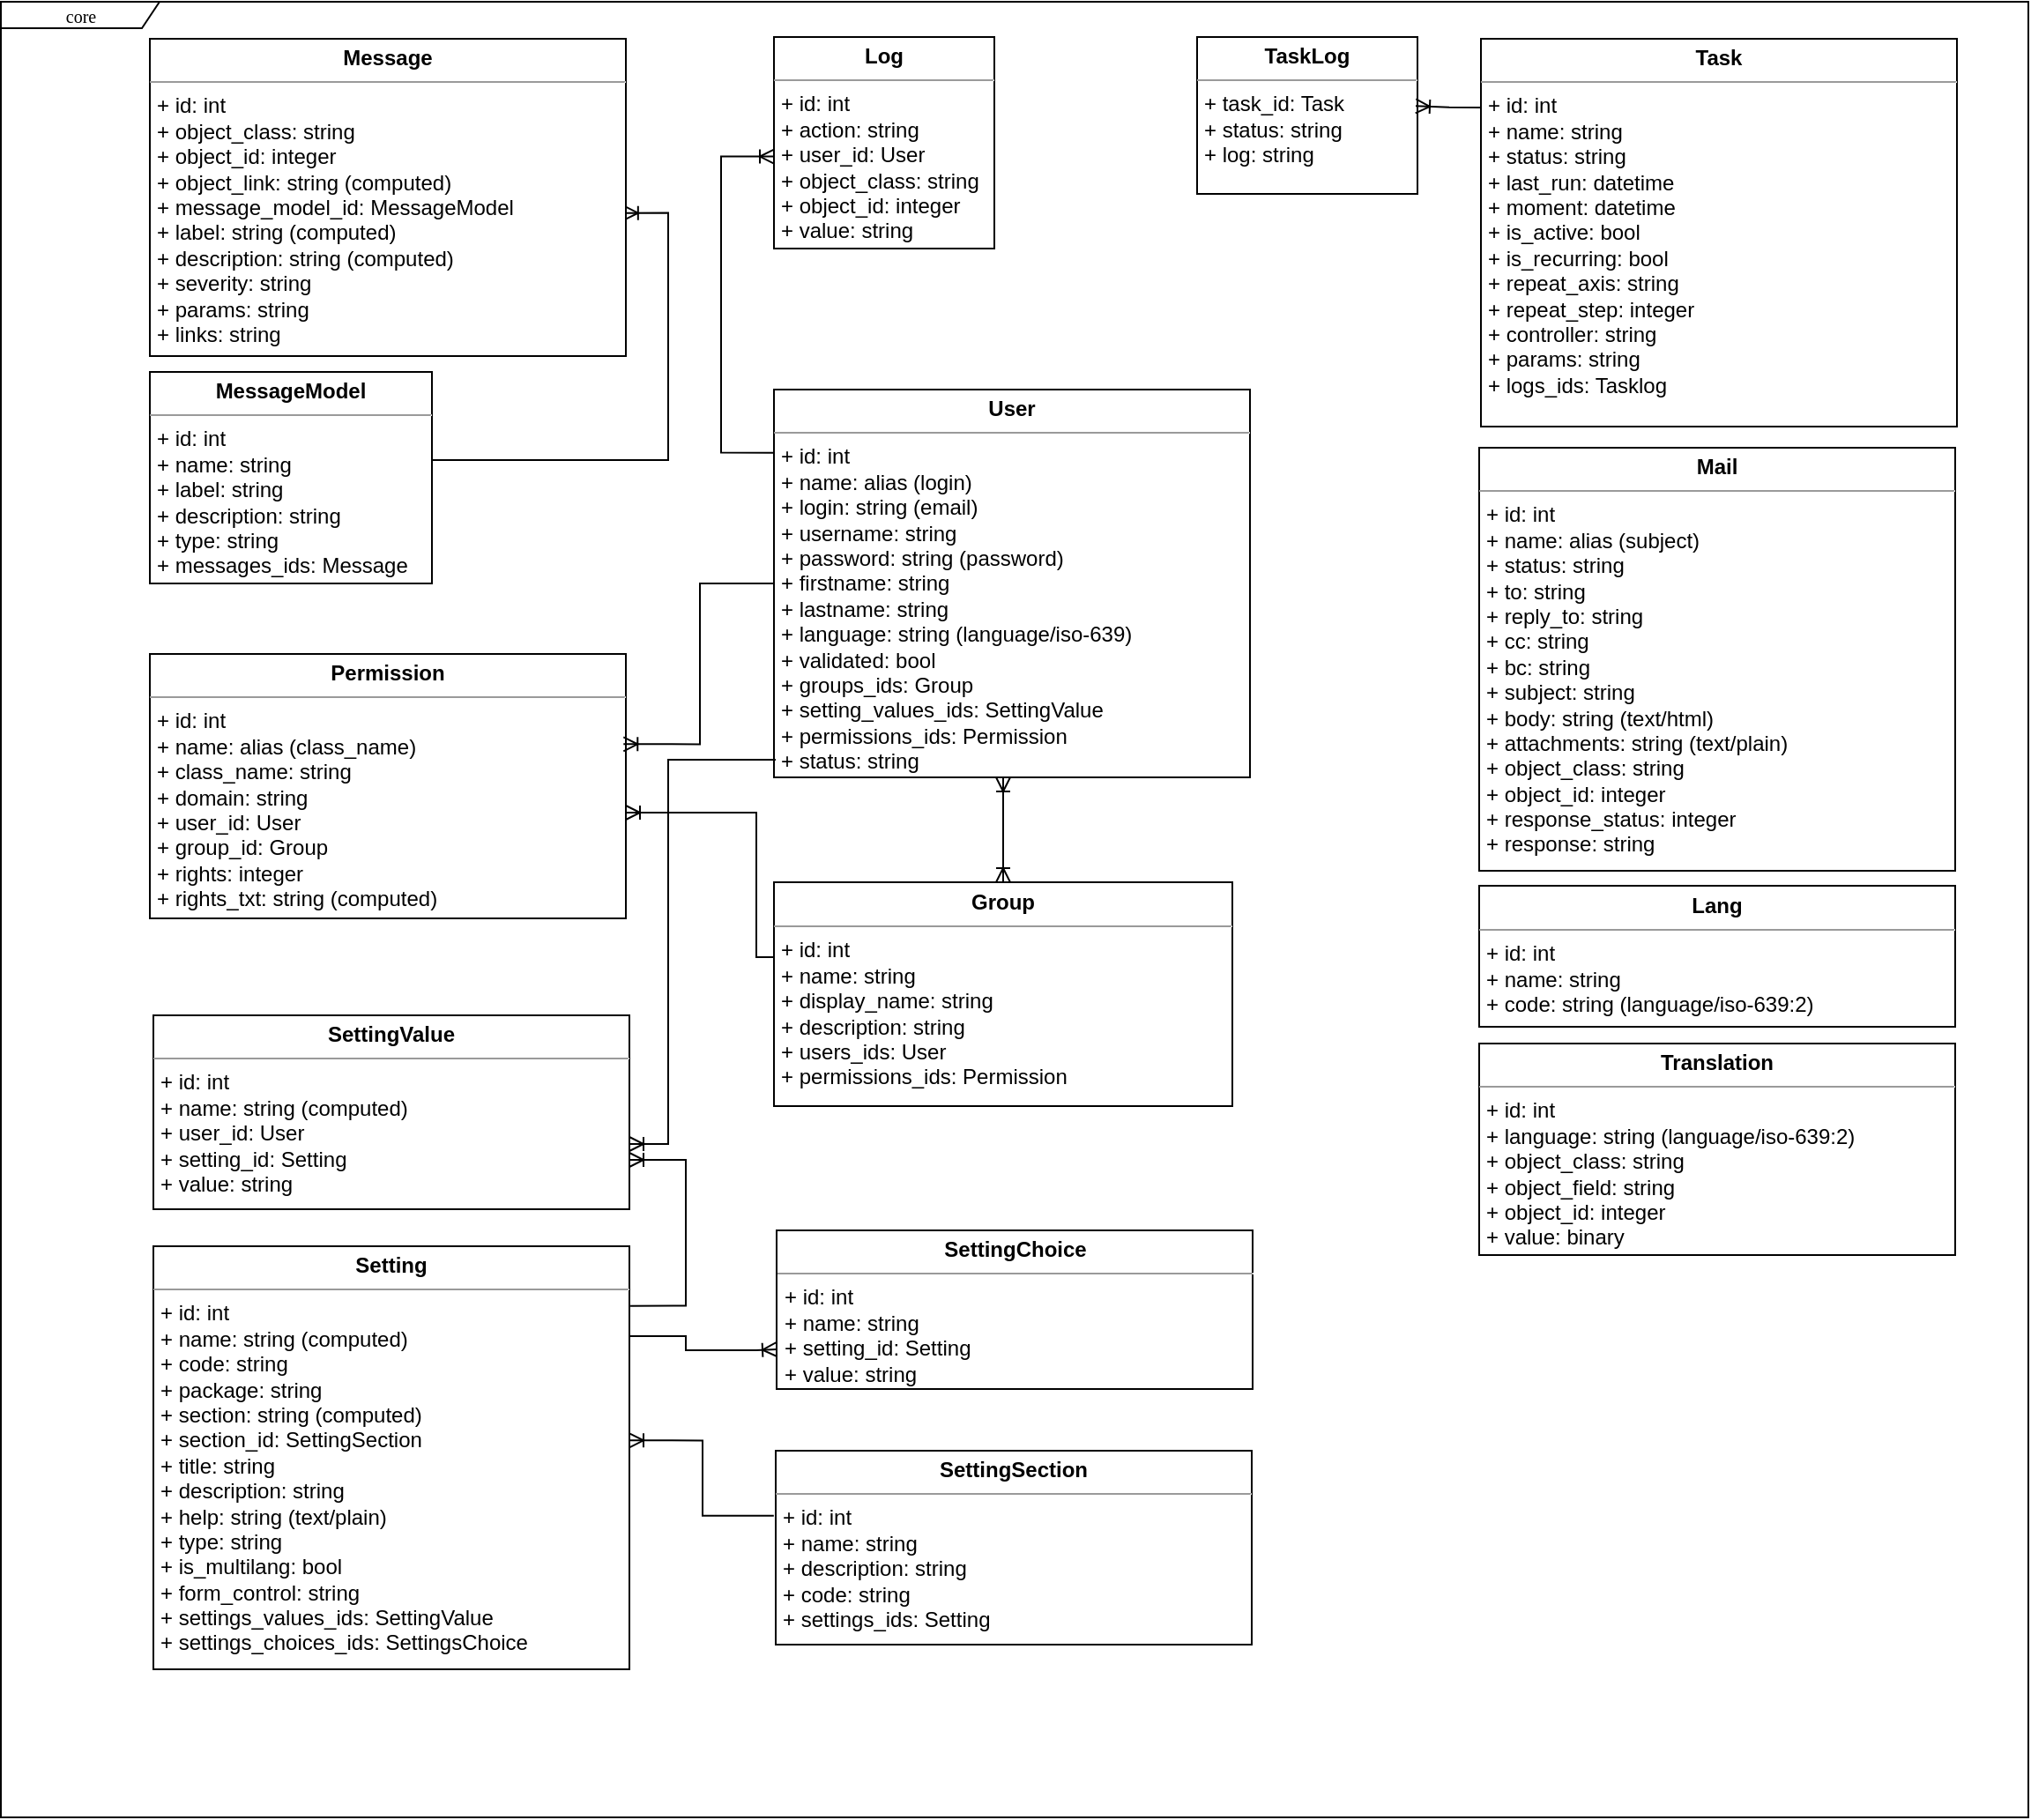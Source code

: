 <mxfile version="21.4.0" type="device">
  <diagram id="n9KKsoEx-RTPQoFeFstF" name="Page-1">
    <mxGraphModel dx="2603" dy="1515" grid="1" gridSize="10" guides="1" tooltips="1" connect="1" arrows="1" fold="1" page="1" pageScale="1" pageWidth="1169" pageHeight="827" math="0" shadow="0">
      <root>
        <mxCell id="0" />
        <mxCell id="1" parent="0" />
        <mxCell id="XRZnV64T6f37K4IIgm76-15" value="" style="edgeStyle=orthogonalEdgeStyle;rounded=0;orthogonalLoop=1;jettySize=auto;html=1;endArrow=ERoneToMany;endFill=0;startArrow=ERoneToMany;startFill=0;" parent="1" source="XRZnV64T6f37K4IIgm76-2" target="XRZnV64T6f37K4IIgm76-9" edge="1">
          <mxGeometry relative="1" as="geometry">
            <Array as="points">
              <mxPoint x="570" y="460" />
              <mxPoint x="570" y="460" />
            </Array>
          </mxGeometry>
        </mxCell>
        <mxCell id="XRZnV64T6f37K4IIgm76-2" value="&lt;p style=&quot;margin: 0px ; margin-top: 4px ; text-align: center&quot;&gt;&lt;b&gt;Group&lt;/b&gt;&lt;/p&gt;&lt;hr size=&quot;1&quot;&gt;&lt;p style=&quot;margin: 0px ; margin-left: 4px&quot;&gt;+ id: int&lt;/p&gt;&lt;p style=&quot;margin: 0px 0px 0px 4px;&quot;&gt;+ name: string&amp;nbsp;&lt;br&gt;&lt;/p&gt;&lt;p style=&quot;margin: 0px 0px 0px 4px;&quot;&gt;+ display_name: string&lt;/p&gt;&lt;p style=&quot;margin: 0px 0px 0px 4px;&quot;&gt;+ description: string&lt;/p&gt;&lt;p style=&quot;margin: 0px 0px 0px 4px;&quot;&gt;+ users_ids: User&lt;/p&gt;&lt;p style=&quot;margin: 0px 0px 0px 4px;&quot;&gt;+ permissions_ids: Permission&lt;/p&gt;" style="verticalAlign=top;align=left;overflow=fill;fontSize=12;fontFamily=Helvetica;html=1;rounded=0;shadow=0;comic=0;labelBackgroundColor=none;strokeWidth=1" parent="1" vertex="1">
          <mxGeometry x="440" y="499.5" width="260" height="127" as="geometry" />
        </mxCell>
        <mxCell id="XRZnV64T6f37K4IIgm76-3" value="&lt;p style=&quot;margin: 0px ; margin-top: 4px ; text-align: center&quot;&gt;&lt;b&gt;Lang&lt;/b&gt;&lt;/p&gt;&lt;hr size=&quot;1&quot;&gt;&lt;p style=&quot;margin: 0px ; margin-left: 4px&quot;&gt;+ id: int&lt;/p&gt;&lt;p style=&quot;margin: 0px 0px 0px 4px;&quot;&gt;+ name: string&lt;br&gt;&lt;/p&gt;&lt;p style=&quot;margin: 0px 0px 0px 4px;&quot;&gt;+ code: string (language/iso-639:2)&lt;/p&gt;" style="verticalAlign=top;align=left;overflow=fill;fontSize=12;fontFamily=Helvetica;html=1;rounded=0;shadow=0;comic=0;labelBackgroundColor=none;strokeWidth=1" parent="1" vertex="1">
          <mxGeometry x="840" y="501.5" width="270" height="80" as="geometry" />
        </mxCell>
        <mxCell id="XRZnV64T6f37K4IIgm76-18" style="edgeStyle=orthogonalEdgeStyle;rounded=0;orthogonalLoop=1;jettySize=auto;html=1;startArrow=ERoneToMany;startFill=0;endArrow=none;endFill=0;entryX=0;entryY=0.172;entryDx=0;entryDy=0;entryPerimeter=0;exitX=0;exitY=0.565;exitDx=0;exitDy=0;exitPerimeter=0;" parent="1" source="XRZnV64T6f37K4IIgm76-4" edge="1">
          <mxGeometry relative="1" as="geometry">
            <mxPoint x="449.5" y="98.0" as="sourcePoint" />
            <mxPoint x="440" y="255.84" as="targetPoint" />
            <Array as="points">
              <mxPoint x="410" y="88" />
              <mxPoint x="410" y="256" />
            </Array>
          </mxGeometry>
        </mxCell>
        <mxCell id="XRZnV64T6f37K4IIgm76-4" value="&lt;p style=&quot;margin: 0px ; margin-top: 4px ; text-align: center&quot;&gt;&lt;b&gt;Log&lt;/b&gt;&lt;/p&gt;&lt;hr size=&quot;1&quot;&gt;&lt;p style=&quot;margin: 0px ; margin-left: 4px&quot;&gt;+ id: int&lt;/p&gt;&lt;p style=&quot;margin: 0px 0px 0px 4px;&quot;&gt;+ action: string&lt;/p&gt;&lt;p style=&quot;margin: 0px 0px 0px 4px;&quot;&gt;+ user_id: User&lt;/p&gt;&lt;p style=&quot;margin: 0px 0px 0px 4px;&quot;&gt;+ object_class: string&lt;/p&gt;&lt;p style=&quot;margin: 0px 0px 0px 4px;&quot;&gt;+ object_id: integer&lt;/p&gt;&lt;p style=&quot;margin: 0px 0px 0px 4px;&quot;&gt;+ value: string&lt;/p&gt;" style="verticalAlign=top;align=left;overflow=fill;fontSize=12;fontFamily=Helvetica;html=1;rounded=0;shadow=0;comic=0;labelBackgroundColor=none;strokeWidth=1" parent="1" vertex="1">
          <mxGeometry x="440" y="20" width="125" height="120" as="geometry" />
        </mxCell>
        <mxCell id="XRZnV64T6f37K4IIgm76-5" value="&lt;p style=&quot;margin: 0px ; margin-top: 4px ; text-align: center&quot;&gt;&lt;b&gt;Mail&lt;/b&gt;&lt;/p&gt;&lt;hr size=&quot;1&quot;&gt;&lt;p style=&quot;margin: 0px ; margin-left: 4px&quot;&gt;+ id: int&lt;/p&gt;&lt;p style=&quot;margin: 0px 0px 0px 4px;&quot;&gt;+ name: alias (subject)&lt;/p&gt;&lt;p style=&quot;margin: 0px 0px 0px 4px;&quot;&gt;+ status: string&lt;/p&gt;&lt;p style=&quot;margin: 0px 0px 0px 4px;&quot;&gt;+ to: string&lt;/p&gt;&lt;p style=&quot;margin: 0px 0px 0px 4px;&quot;&gt;+ reply_to: string&lt;/p&gt;&lt;p style=&quot;margin: 0px 0px 0px 4px;&quot;&gt;+ cc: string&lt;/p&gt;&lt;p style=&quot;margin: 0px 0px 0px 4px;&quot;&gt;+ bc: string&lt;/p&gt;&lt;p style=&quot;margin: 0px 0px 0px 4px;&quot;&gt;+ subject: string&lt;/p&gt;&lt;p style=&quot;margin: 0px 0px 0px 4px;&quot;&gt;+ body: string (text/html)&lt;/p&gt;&lt;p style=&quot;margin: 0px 0px 0px 4px;&quot;&gt;+ attachments: string (text/plain)&lt;/p&gt;&lt;p style=&quot;margin: 0px 0px 0px 4px;&quot;&gt;+ object_class: string&lt;/p&gt;&lt;p style=&quot;margin: 0px 0px 0px 4px;&quot;&gt;+ object_id: integer&lt;/p&gt;&lt;p style=&quot;margin: 0px 0px 0px 4px;&quot;&gt;+ response_status: integer&lt;/p&gt;&lt;p style=&quot;margin: 0px 0px 0px 4px;&quot;&gt;+ response: string&lt;/p&gt;&lt;p style=&quot;margin: 0px 0px 0px 4px;&quot;&gt;&lt;br&gt;&lt;/p&gt;&lt;p style=&quot;margin: 0px 0px 0px 4px;&quot;&gt;&lt;br&gt;&lt;/p&gt;" style="verticalAlign=top;align=left;overflow=fill;fontSize=12;fontFamily=Helvetica;html=1;rounded=0;shadow=0;comic=0;labelBackgroundColor=none;strokeWidth=1" parent="1" vertex="1">
          <mxGeometry x="840" y="253" width="270" height="240" as="geometry" />
        </mxCell>
        <mxCell id="XRZnV64T6f37K4IIgm76-6" value="&lt;p style=&quot;margin: 0px ; margin-top: 4px ; text-align: center&quot;&gt;&lt;b&gt;Permission&lt;/b&gt;&lt;/p&gt;&lt;hr size=&quot;1&quot;&gt;&lt;p style=&quot;margin: 0px ; margin-left: 4px&quot;&gt;+ id: int&lt;/p&gt;&lt;p style=&quot;margin: 0px 0px 0px 4px;&quot;&gt;+ name: alias (class_name)&lt;/p&gt;&lt;p style=&quot;margin: 0px 0px 0px 4px;&quot;&gt;+ class_name: string&lt;/p&gt;&lt;p style=&quot;margin: 0px 0px 0px 4px;&quot;&gt;+ domain: string&lt;/p&gt;&lt;p style=&quot;margin: 0px 0px 0px 4px;&quot;&gt;+ user_id: User&lt;br&gt;&lt;/p&gt;&lt;p style=&quot;margin: 0px 0px 0px 4px;&quot;&gt;+ group_id: Group&lt;/p&gt;&lt;p style=&quot;margin: 0px 0px 0px 4px;&quot;&gt;&lt;span style=&quot;background-color: initial;&quot;&gt;+ rights: integer&lt;/span&gt;&lt;br&gt;&lt;/p&gt;&lt;p style=&quot;margin: 0px 0px 0px 4px;&quot;&gt;+ rights_txt: string (computed)&lt;/p&gt;&lt;p style=&quot;margin: 0px 0px 0px 4px;&quot;&gt;&lt;br&gt;&lt;/p&gt;&lt;p style=&quot;margin: 0px 0px 0px 4px;&quot;&gt;&lt;br&gt;&lt;/p&gt;&lt;p style=&quot;margin: 0px 0px 0px 4px;&quot;&gt;&lt;br&gt;&lt;/p&gt;" style="verticalAlign=top;align=left;overflow=fill;fontSize=12;fontFamily=Helvetica;html=1;rounded=0;shadow=0;comic=0;labelBackgroundColor=none;strokeWidth=1" parent="1" vertex="1">
          <mxGeometry x="86" y="370" width="270" height="150" as="geometry" />
        </mxCell>
        <mxCell id="XRZnV64T6f37K4IIgm76-7" value="&lt;p style=&quot;margin: 0px ; margin-top: 4px ; text-align: center&quot;&gt;&lt;b&gt;Task&lt;/b&gt;&lt;/p&gt;&lt;hr size=&quot;1&quot;&gt;&lt;p style=&quot;margin: 0px ; margin-left: 4px&quot;&gt;+ id: int&lt;/p&gt;&lt;p style=&quot;margin: 0px 0px 0px 4px;&quot;&gt;+ name: string&lt;/p&gt;&lt;p style=&quot;margin: 0px 0px 0px 4px;&quot;&gt;+ status: string&lt;/p&gt;&lt;p style=&quot;margin: 0px 0px 0px 4px;&quot;&gt;+ last_run: datetime&lt;/p&gt;&lt;p style=&quot;margin: 0px 0px 0px 4px;&quot;&gt;+ moment: datetime&lt;/p&gt;&lt;p style=&quot;margin: 0px 0px 0px 4px;&quot;&gt;+ is_active: bool&lt;/p&gt;&lt;p style=&quot;margin: 0px 0px 0px 4px;&quot;&gt;+ is_recurring: bool&lt;/p&gt;&lt;p style=&quot;margin: 0px 0px 0px 4px;&quot;&gt;+ repeat_axis: string&lt;/p&gt;&lt;p style=&quot;margin: 0px 0px 0px 4px;&quot;&gt;+ repeat_step: integer&lt;/p&gt;&lt;p style=&quot;margin: 0px 0px 0px 4px;&quot;&gt;+ controller: string&lt;/p&gt;&lt;p style=&quot;margin: 0px 0px 0px 4px;&quot;&gt;+ params: string&lt;/p&gt;&lt;p style=&quot;margin: 0px 0px 0px 4px;&quot;&gt;+&amp;nbsp;logs_ids: Tasklog&lt;/p&gt;&lt;p style=&quot;margin: 0px 0px 0px 4px;&quot;&gt;&lt;br&gt;&lt;/p&gt;&lt;p style=&quot;margin: 0px 0px 0px 4px;&quot;&gt;&lt;br&gt;&lt;/p&gt;" style="verticalAlign=top;align=left;overflow=fill;fontSize=12;fontFamily=Helvetica;html=1;rounded=0;shadow=0;comic=0;labelBackgroundColor=none;strokeWidth=1" parent="1" vertex="1">
          <mxGeometry x="841" y="21" width="270" height="220" as="geometry" />
        </mxCell>
        <mxCell id="XRZnV64T6f37K4IIgm76-8" value="&lt;p style=&quot;margin: 0px ; margin-top: 4px ; text-align: center&quot;&gt;&lt;b&gt;Translation&lt;/b&gt;&lt;/p&gt;&lt;hr size=&quot;1&quot;&gt;&lt;p style=&quot;margin: 0px ; margin-left: 4px&quot;&gt;+ id: int&lt;/p&gt;&lt;p style=&quot;margin: 0px 0px 0px 4px;&quot;&gt;+ language: string (language/iso-639:2)&lt;/p&gt;&lt;p style=&quot;margin: 0px 0px 0px 4px;&quot;&gt;+ object_class: string&lt;/p&gt;&lt;p style=&quot;margin: 0px 0px 0px 4px;&quot;&gt;+ object_field: string&lt;/p&gt;&lt;p style=&quot;margin: 0px 0px 0px 4px;&quot;&gt;+ object_id: integer&lt;/p&gt;&lt;p style=&quot;margin: 0px 0px 0px 4px;&quot;&gt;+ value: binary&lt;/p&gt;&lt;p style=&quot;margin: 0px 0px 0px 4px;&quot;&gt;&lt;br&gt;&lt;/p&gt;&lt;p style=&quot;margin: 0px 0px 0px 4px;&quot;&gt;&lt;br&gt;&lt;/p&gt;&lt;p style=&quot;margin: 0px 0px 0px 4px;&quot;&gt;&lt;br&gt;&lt;/p&gt;" style="verticalAlign=top;align=left;overflow=fill;fontSize=12;fontFamily=Helvetica;html=1;rounded=0;shadow=0;comic=0;labelBackgroundColor=none;strokeWidth=1" parent="1" vertex="1">
          <mxGeometry x="840" y="591" width="270" height="120" as="geometry" />
        </mxCell>
        <mxCell id="XRZnV64T6f37K4IIgm76-9" value="&lt;p style=&quot;margin: 0px ; margin-top: 4px ; text-align: center&quot;&gt;&lt;b&gt;User&lt;/b&gt;&lt;/p&gt;&lt;hr size=&quot;1&quot;&gt;&lt;p style=&quot;margin: 0px ; margin-left: 4px&quot;&gt;+ id: int&lt;/p&gt;&lt;p style=&quot;margin: 0px 0px 0px 4px;&quot;&gt;+ name: alias (login)&lt;/p&gt;&lt;p style=&quot;margin: 0px 0px 0px 4px;&quot;&gt;+ login: string (email)&lt;/p&gt;&lt;p style=&quot;margin: 0px 0px 0px 4px;&quot;&gt;+ username: string&lt;/p&gt;&lt;p style=&quot;margin: 0px 0px 0px 4px;&quot;&gt;+ password: string (password)&lt;/p&gt;&lt;p style=&quot;margin: 0px 0px 0px 4px;&quot;&gt;+ firstname: string&lt;/p&gt;&lt;p style=&quot;margin: 0px 0px 0px 4px;&quot;&gt;+ lastname: string&lt;/p&gt;&lt;p style=&quot;margin: 0px 0px 0px 4px;&quot;&gt;+ language: string (language/iso-639)&lt;/p&gt;&lt;p style=&quot;margin: 0px 0px 0px 4px;&quot;&gt;+ validated: bool&lt;/p&gt;&lt;p style=&quot;margin: 0px 0px 0px 4px;&quot;&gt;+ groups_ids: Group&lt;/p&gt;&lt;p style=&quot;margin: 0px 0px 0px 4px;&quot;&gt;+ setting_values_ids: SettingValue&lt;/p&gt;&lt;p style=&quot;margin: 0px 0px 0px 4px;&quot;&gt;+ permissions_ids: Permission&lt;/p&gt;&lt;p style=&quot;margin: 0px 0px 0px 4px;&quot;&gt;+ status: string&lt;/p&gt;&lt;p style=&quot;margin: 0px 0px 0px 4px;&quot;&gt;&lt;br&gt;&lt;/p&gt;&lt;p style=&quot;margin: 0px 0px 0px 4px;&quot;&gt;&lt;br&gt;&lt;/p&gt;&lt;p style=&quot;margin: 0px 0px 0px 4px;&quot;&gt;&lt;br&gt;&lt;/p&gt;" style="verticalAlign=top;align=left;overflow=fill;fontSize=12;fontFamily=Helvetica;html=1;rounded=0;shadow=0;comic=0;labelBackgroundColor=none;strokeWidth=1" parent="1" vertex="1">
          <mxGeometry x="440" y="220" width="270" height="220" as="geometry" />
        </mxCell>
        <mxCell id="XRZnV64T6f37K4IIgm76-12" value="&lt;p style=&quot;margin: 0px ; margin-top: 4px ; text-align: center&quot;&gt;&lt;b&gt;Setting&lt;/b&gt;&lt;/p&gt;&lt;hr size=&quot;1&quot;&gt;&lt;p style=&quot;margin: 0px ; margin-left: 4px&quot;&gt;+ id: int&lt;/p&gt;&lt;p style=&quot;margin: 0px 0px 0px 4px;&quot;&gt;+ name: string (computed)&lt;/p&gt;&lt;p style=&quot;margin: 0px 0px 0px 4px;&quot;&gt;+ code: string&lt;/p&gt;&lt;p style=&quot;margin: 0px 0px 0px 4px;&quot;&gt;+ package: string&lt;/p&gt;&lt;p style=&quot;margin: 0px 0px 0px 4px;&quot;&gt;+ section: string (computed)&lt;/p&gt;&lt;p style=&quot;margin: 0px 0px 0px 4px;&quot;&gt;+ section_id: SettingSection&lt;/p&gt;&lt;p style=&quot;margin: 0px 0px 0px 4px;&quot;&gt;+ title: string&lt;/p&gt;&lt;p style=&quot;margin: 0px 0px 0px 4px;&quot;&gt;+ description: string&lt;/p&gt;&lt;p style=&quot;margin: 0px 0px 0px 4px;&quot;&gt;+ help: string (text/plain)&lt;/p&gt;&lt;p style=&quot;margin: 0px 0px 0px 4px;&quot;&gt;+ type: string&lt;/p&gt;&lt;p style=&quot;margin: 0px 0px 0px 4px;&quot;&gt;+ is_multilang: bool&lt;/p&gt;&lt;p style=&quot;margin: 0px 0px 0px 4px;&quot;&gt;+ form_control: string&lt;/p&gt;&lt;p style=&quot;margin: 0px 0px 0px 4px;&quot;&gt;+ settings_values_ids: SettingValue&lt;/p&gt;&lt;p style=&quot;margin: 0px 0px 0px 4px;&quot;&gt;+ settings_choices_ids: SettingsChoice&lt;/p&gt;&lt;p style=&quot;margin: 0px 0px 0px 4px;&quot;&gt;&lt;br&gt;&lt;/p&gt;&lt;p style=&quot;margin: 0px 0px 0px 4px;&quot;&gt;&lt;br&gt;&lt;/p&gt;&lt;p style=&quot;margin: 0px 0px 0px 4px;&quot;&gt;&lt;br&gt;&lt;/p&gt;" style="verticalAlign=top;align=left;overflow=fill;fontSize=12;fontFamily=Helvetica;html=1;rounded=0;shadow=0;comic=0;labelBackgroundColor=none;strokeWidth=1" parent="1" vertex="1">
          <mxGeometry x="88" y="706" width="270" height="240" as="geometry" />
        </mxCell>
        <mxCell id="XRZnV64T6f37K4IIgm76-13" value="&lt;p style=&quot;margin: 0px ; margin-top: 4px ; text-align: center&quot;&gt;&lt;b&gt;SettingChoice&lt;/b&gt;&lt;/p&gt;&lt;hr size=&quot;1&quot;&gt;&lt;p style=&quot;margin: 0px ; margin-left: 4px&quot;&gt;+ id: int&lt;/p&gt;&lt;p style=&quot;margin: 0px 0px 0px 4px;&quot;&gt;+ name: string&lt;/p&gt;&lt;p style=&quot;margin: 0px 0px 0px 4px;&quot;&gt;+ setting_id: Setting&lt;/p&gt;&lt;p style=&quot;margin: 0px 0px 0px 4px;&quot;&gt;+ value: string&lt;/p&gt;&lt;p style=&quot;margin: 0px 0px 0px 4px;&quot;&gt;&lt;br&gt;&lt;/p&gt;&lt;p style=&quot;margin: 0px 0px 0px 4px;&quot;&gt;&lt;br&gt;&lt;/p&gt;&lt;p style=&quot;margin: 0px 0px 0px 4px;&quot;&gt;&lt;br&gt;&lt;/p&gt;" style="verticalAlign=top;align=left;overflow=fill;fontSize=12;fontFamily=Helvetica;html=1;rounded=0;shadow=0;comic=0;labelBackgroundColor=none;strokeWidth=1" parent="1" vertex="1">
          <mxGeometry x="441.5" y="697" width="270" height="90" as="geometry" />
        </mxCell>
        <mxCell id="XRZnV64T6f37K4IIgm76-14" value="&lt;p style=&quot;margin: 0px ; margin-top: 4px ; text-align: center&quot;&gt;&lt;b&gt;SettingSection&lt;/b&gt;&lt;/p&gt;&lt;hr size=&quot;1&quot;&gt;&lt;p style=&quot;margin: 0px ; margin-left: 4px&quot;&gt;+ id: int&lt;/p&gt;&lt;p style=&quot;margin: 0px 0px 0px 4px;&quot;&gt;+ name: string&lt;/p&gt;&lt;p style=&quot;margin: 0px 0px 0px 4px;&quot;&gt;+ description: string&lt;/p&gt;&lt;p style=&quot;margin: 0px 0px 0px 4px;&quot;&gt;+ code: string&lt;/p&gt;&lt;p style=&quot;margin: 0px 0px 0px 4px;&quot;&gt;+ settings_ids: Setting&lt;/p&gt;&lt;p style=&quot;margin: 0px 0px 0px 4px;&quot;&gt;&lt;br&gt;&lt;/p&gt;&lt;p style=&quot;margin: 0px 0px 0px 4px;&quot;&gt;&lt;br&gt;&lt;/p&gt;&lt;p style=&quot;margin: 0px 0px 0px 4px;&quot;&gt;&lt;br&gt;&lt;/p&gt;" style="verticalAlign=top;align=left;overflow=fill;fontSize=12;fontFamily=Helvetica;html=1;rounded=0;shadow=0;comic=0;labelBackgroundColor=none;strokeWidth=1" parent="1" vertex="1">
          <mxGeometry x="441" y="822" width="270" height="110" as="geometry" />
        </mxCell>
        <mxCell id="XRZnV64T6f37K4IIgm76-23" style="edgeStyle=orthogonalEdgeStyle;rounded=0;orthogonalLoop=1;jettySize=auto;html=1;startArrow=none;startFill=0;endArrow=ERoneToMany;endFill=0;exitX=1;exitY=0.25;exitDx=0;exitDy=0;entryX=0.996;entryY=0.549;entryDx=0;entryDy=0;entryPerimeter=0;" parent="1" source="XRZnV64T6f37K4IIgm76-22" target="XRZnV64T6f37K4IIgm76-21" edge="1">
          <mxGeometry relative="1" as="geometry">
            <Array as="points">
              <mxPoint x="380" y="260" />
              <mxPoint x="380" y="120" />
            </Array>
            <mxPoint x="200" y="259" as="sourcePoint" />
            <mxPoint x="310" y="120" as="targetPoint" />
          </mxGeometry>
        </mxCell>
        <mxCell id="XRZnV64T6f37K4IIgm76-21" value="&lt;p style=&quot;margin: 0px ; margin-top: 4px ; text-align: center&quot;&gt;&lt;b&gt;Message&lt;/b&gt;&lt;/p&gt;&lt;hr size=&quot;1&quot;&gt;&lt;p style=&quot;margin: 0px ; margin-left: 4px&quot;&gt;+ id: int&lt;/p&gt;&lt;p style=&quot;margin: 0px 0px 0px 4px;&quot;&gt;+ object_class: string&lt;/p&gt;&lt;p style=&quot;margin: 0px 0px 0px 4px;&quot;&gt;+ object_id: integer&lt;/p&gt;&lt;p style=&quot;margin: 0px 0px 0px 4px;&quot;&gt;+ object_link: string (computed)&lt;/p&gt;&lt;p style=&quot;margin: 0px 0px 0px 4px;&quot;&gt;+ message_model_id: MessageModel&lt;/p&gt;&lt;p style=&quot;margin: 0px 0px 0px 4px;&quot;&gt;+ label: string (computed)&lt;/p&gt;&lt;p style=&quot;margin: 0px 0px 0px 4px;&quot;&gt;+ description: string (computed)&lt;/p&gt;&lt;p style=&quot;margin: 0px 0px 0px 4px;&quot;&gt;+ severity: string&lt;/p&gt;&lt;p style=&quot;margin: 0px 0px 0px 4px;&quot;&gt;+ params: string&lt;/p&gt;&lt;p style=&quot;margin: 0px 0px 0px 4px;&quot;&gt;+ links: string&lt;/p&gt;&lt;p style=&quot;margin: 0px 0px 0px 4px;&quot;&gt;&lt;br&gt;&lt;/p&gt;&lt;p style=&quot;margin: 0px 0px 0px 4px;&quot;&gt;&lt;br&gt;&lt;/p&gt;&lt;p style=&quot;margin: 0px 0px 0px 4px;&quot;&gt;&lt;br&gt;&lt;/p&gt;" style="verticalAlign=top;align=left;overflow=fill;fontSize=12;fontFamily=Helvetica;html=1;rounded=0;shadow=0;comic=0;labelBackgroundColor=none;strokeWidth=1" parent="1" vertex="1">
          <mxGeometry x="86" y="21" width="270" height="180" as="geometry" />
        </mxCell>
        <mxCell id="XRZnV64T6f37K4IIgm76-22" value="&lt;p style=&quot;margin: 0px ; margin-top: 4px ; text-align: center&quot;&gt;&lt;b&gt;MessageModel&lt;/b&gt;&lt;/p&gt;&lt;hr size=&quot;1&quot;&gt;&lt;p style=&quot;margin: 0px ; margin-left: 4px&quot;&gt;+ id: int&lt;/p&gt;&lt;p style=&quot;margin: 0px 0px 0px 4px;&quot;&gt;+ name: string&lt;/p&gt;&lt;p style=&quot;margin: 0px 0px 0px 4px;&quot;&gt;+ label: string&lt;/p&gt;&lt;p style=&quot;margin: 0px 0px 0px 4px;&quot;&gt;+ description: string&lt;/p&gt;&lt;p style=&quot;margin: 0px 0px 0px 4px;&quot;&gt;+ type: string&lt;/p&gt;&lt;p style=&quot;margin: 0px 0px 0px 4px;&quot;&gt;+ messages_ids: Message&lt;/p&gt;&lt;p style=&quot;margin: 0px 0px 0px 4px;&quot;&gt;&lt;br&gt;&lt;/p&gt;&lt;p style=&quot;margin: 0px 0px 0px 4px;&quot;&gt;&lt;br&gt;&lt;/p&gt;&lt;p style=&quot;margin: 0px 0px 0px 4px;&quot;&gt;&lt;br&gt;&lt;/p&gt;" style="verticalAlign=top;align=left;overflow=fill;fontSize=12;fontFamily=Helvetica;html=1;rounded=0;shadow=0;comic=0;labelBackgroundColor=none;strokeWidth=1" parent="1" vertex="1">
          <mxGeometry x="86" y="210" width="160" height="120" as="geometry" />
        </mxCell>
        <mxCell id="ifd-lr-HO9qzZrLg1Oaq-5" value="" style="edgeStyle=orthogonalEdgeStyle;fontSize=12;html=1;endArrow=ERoneToMany;rounded=0;" edge="1" parent="1">
          <mxGeometry width="100" height="100" relative="1" as="geometry">
            <mxPoint x="440" y="542" as="sourcePoint" />
            <mxPoint x="356" y="460" as="targetPoint" />
            <Array as="points">
              <mxPoint x="430" y="542" />
              <mxPoint x="430" y="460" />
            </Array>
          </mxGeometry>
        </mxCell>
        <mxCell id="ifd-lr-HO9qzZrLg1Oaq-6" value="" style="edgeStyle=orthogonalEdgeStyle;fontSize=12;html=1;endArrow=ERoneToMany;rounded=0;entryX=0.995;entryY=0.341;entryDx=0;entryDy=0;entryPerimeter=0;exitX=0;exitY=0.5;exitDx=0;exitDy=0;" edge="1" parent="1" source="XRZnV64T6f37K4IIgm76-9" target="XRZnV64T6f37K4IIgm76-6">
          <mxGeometry width="100" height="100" relative="1" as="geometry">
            <mxPoint x="521" y="270" as="sourcePoint" />
            <mxPoint x="480" y="440" as="targetPoint" />
          </mxGeometry>
        </mxCell>
        <mxCell id="ifd-lr-HO9qzZrLg1Oaq-16" value="&lt;p style=&quot;margin: 0px ; margin-top: 4px ; text-align: center&quot;&gt;&lt;b&gt;SettingValue&lt;/b&gt;&lt;/p&gt;&lt;hr size=&quot;1&quot;&gt;&lt;p style=&quot;margin: 0px ; margin-left: 4px&quot;&gt;+ id: int&lt;/p&gt;&lt;p style=&quot;margin: 0px 0px 0px 4px;&quot;&gt;+ name: string (computed)&lt;/p&gt;&lt;p style=&quot;margin: 0px 0px 0px 4px;&quot;&gt;+ user_id: User&lt;br&gt;&lt;/p&gt;&lt;p style=&quot;margin: 0px 0px 0px 4px;&quot;&gt;+ setting_id: Setting&lt;/p&gt;&lt;p style=&quot;margin: 0px 0px 0px 4px;&quot;&gt;&lt;span style=&quot;background-color: initial;&quot;&gt;+ value: string&lt;/span&gt;&lt;br&gt;&lt;/p&gt;&lt;p style=&quot;margin: 0px 0px 0px 4px;&quot;&gt;&lt;br&gt;&lt;/p&gt;&lt;p style=&quot;margin: 0px 0px 0px 4px;&quot;&gt;&lt;br&gt;&lt;/p&gt;&lt;p style=&quot;margin: 0px 0px 0px 4px;&quot;&gt;&lt;br&gt;&lt;/p&gt;" style="verticalAlign=top;align=left;overflow=fill;fontSize=12;fontFamily=Helvetica;html=1;rounded=0;shadow=0;comic=0;labelBackgroundColor=none;strokeWidth=1" vertex="1" parent="1">
          <mxGeometry x="88" y="575" width="270" height="110" as="geometry" />
        </mxCell>
        <mxCell id="ifd-lr-HO9qzZrLg1Oaq-22" value="" style="edgeStyle=orthogonalEdgeStyle;fontSize=12;html=1;endArrow=ERoneToMany;rounded=0;" edge="1" parent="1">
          <mxGeometry width="100" height="100" relative="1" as="geometry">
            <mxPoint x="440" y="430" as="sourcePoint" />
            <mxPoint x="358" y="648" as="targetPoint" />
            <Array as="points">
              <mxPoint x="441" y="430" />
              <mxPoint x="380" y="430" />
              <mxPoint x="380" y="648" />
            </Array>
          </mxGeometry>
        </mxCell>
        <mxCell id="ifd-lr-HO9qzZrLg1Oaq-23" value="" style="edgeStyle=orthogonalEdgeStyle;fontSize=12;html=1;endArrow=ERoneToMany;rounded=0;exitX=1.002;exitY=0.141;exitDx=0;exitDy=0;exitPerimeter=0;" edge="1" parent="1" source="XRZnV64T6f37K4IIgm76-12">
          <mxGeometry width="100" height="100" relative="1" as="geometry">
            <mxPoint x="358" y="767" as="sourcePoint" />
            <mxPoint x="358" y="657" as="targetPoint" />
            <Array as="points">
              <mxPoint x="390" y="740" />
              <mxPoint x="390" y="657" />
            </Array>
          </mxGeometry>
        </mxCell>
        <mxCell id="ifd-lr-HO9qzZrLg1Oaq-25" value="&lt;p style=&quot;margin: 0px ; margin-top: 4px ; text-align: center&quot;&gt;&lt;b&gt;TaskLog&lt;/b&gt;&lt;/p&gt;&lt;hr size=&quot;1&quot;&gt;&lt;p style=&quot;margin: 0px ; margin-left: 4px&quot;&gt;+ task_id: Task&lt;/p&gt;&lt;p style=&quot;margin: 0px 0px 0px 4px;&quot;&gt;+ status: string&lt;/p&gt;&lt;p style=&quot;margin: 0px 0px 0px 4px;&quot;&gt;+ log: string&lt;br&gt;&lt;/p&gt;" style="verticalAlign=top;align=left;overflow=fill;fontSize=12;fontFamily=Helvetica;html=1;rounded=0;shadow=0;comic=0;labelBackgroundColor=none;strokeWidth=1" vertex="1" parent="1">
          <mxGeometry x="680" y="20" width="125" height="89" as="geometry" />
        </mxCell>
        <mxCell id="ifd-lr-HO9qzZrLg1Oaq-26" value="" style="edgeStyle=orthogonalEdgeStyle;fontSize=12;html=1;endArrow=ERoneToMany;rounded=0;exitX=-0.001;exitY=0.177;exitDx=0;exitDy=0;exitPerimeter=0;entryX=0.992;entryY=0.44;entryDx=0;entryDy=0;entryPerimeter=0;" edge="1" parent="1" source="XRZnV64T6f37K4IIgm76-7" target="ifd-lr-HO9qzZrLg1Oaq-25">
          <mxGeometry width="100" height="100" relative="1" as="geometry">
            <mxPoint x="590" y="70" as="sourcePoint" />
            <mxPoint x="810" y="80" as="targetPoint" />
          </mxGeometry>
        </mxCell>
        <mxCell id="ifd-lr-HO9qzZrLg1Oaq-28" value="" style="edgeStyle=orthogonalEdgeStyle;fontSize=12;html=1;endArrow=ERoneToMany;rounded=0;exitX=1;exitY=0.25;exitDx=0;exitDy=0;entryX=0;entryY=0.75;entryDx=0;entryDy=0;" edge="1" parent="1" source="XRZnV64T6f37K4IIgm76-12" target="XRZnV64T6f37K4IIgm76-13">
          <mxGeometry width="100" height="100" relative="1" as="geometry">
            <mxPoint x="358.0" y="742.84" as="sourcePoint" />
            <mxPoint x="442" y="767" as="targetPoint" />
            <Array as="points">
              <mxPoint x="358" y="757" />
              <mxPoint x="390" y="757" />
              <mxPoint x="390" y="765" />
              <mxPoint x="430" y="765" />
            </Array>
          </mxGeometry>
        </mxCell>
        <mxCell id="ifd-lr-HO9qzZrLg1Oaq-29" value="" style="edgeStyle=orthogonalEdgeStyle;fontSize=12;html=1;endArrow=ERoneToMany;rounded=0;exitX=-0.004;exitY=0.335;exitDx=0;exitDy=0;exitPerimeter=0;entryX=1;entryY=0.459;entryDx=0;entryDy=0;entryPerimeter=0;" edge="1" parent="1" source="XRZnV64T6f37K4IIgm76-14" target="XRZnV64T6f37K4IIgm76-12">
          <mxGeometry width="100" height="100" relative="1" as="geometry">
            <mxPoint x="340" y="697" as="sourcePoint" />
            <mxPoint x="440" y="597" as="targetPoint" />
          </mxGeometry>
        </mxCell>
        <mxCell id="ifd-lr-HO9qzZrLg1Oaq-32" value="core" style="shape=umlFrame;whiteSpace=wrap;html=1;rounded=0;shadow=0;comic=0;labelBackgroundColor=none;strokeWidth=1;fontFamily=Verdana;fontSize=10;align=center;width=90;height=15;" vertex="1" parent="1">
          <mxGeometry x="1.5" width="1150" height="1030" as="geometry" />
        </mxCell>
      </root>
    </mxGraphModel>
  </diagram>
</mxfile>
